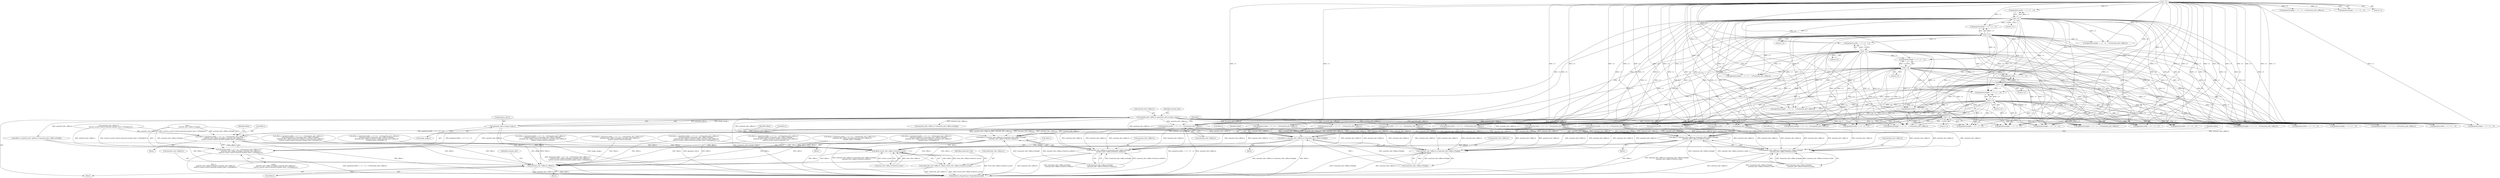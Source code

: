 digraph "0_ImageMagick6_f6ffc702c6eecd963587273a429dcd608c648984@pointer" {
"1000874" [label="(Call,(geometry.width == 0 ? -1.0 : 1.0)*annotate_info->affine.tx)"];
"1000881" [label="(Call,-1.0)"];
"1000613" [label="(Call,-1.0)"];
"1001426" [label="(Call,-1.0)"];
"1001364" [label="(Call,-1.0)"];
"1001547" [label="(Call,-1.0)"];
"1001490" [label="(Call,-1.0)"];
"1001201" [label="(Call,-1.0)"];
"1001135" [label="(Call,-1.0)"];
"1000433" [label="(Call,annotate_info->affine.tx=geometry_info.xi-image->page.x)"];
"1000439" [label="(Call,geometry_info.xi-image->page.x)"];
"1000869" [label="(Call,offset.x=(geometry.width == 0 ? -1.0 : 1.0)*annotate_info->affine.tx+i*\n          annotate_info->affine.ry*height+annotate_info->affine.ry*\n          (metrics.ascent+metrics.descent-(number_lines-1.0)*height)/2.0)"];
"1001807" [label="(Call,offset.x-draw_info->affine.ry*metrics.ascent)"];
"1001801" [label="(Call,undercolor_info->affine.tx=offset.x-draw_info->affine.ry*metrics.ascent)"];
"1001870" [label="(Call,annotate_info->affine.tx=offset.x)"];
"1000873" [label="(Call,(geometry.width == 0 ? -1.0 : 1.0)*annotate_info->affine.tx+i*\n          annotate_info->affine.ry*height+annotate_info->affine.ry*\n          (metrics.ascent+metrics.descent-(number_lines-1.0)*height)/2.0)"];
"1001601" [label="(Call,offset.x=annotate_info->affine.tx+i*annotate_info->affine.ry*height)"];
"1001605" [label="(Call,annotate_info->affine.tx+i*annotate_info->affine.ry*height)"];
"1001642" [label="(Call,offset.x=annotate_info->affine.tx+i*annotate_info->affine.ry*height-\n          annotate_info->affine.sx*metrics.width/2.0)"];
"1001646" [label="(Call,annotate_info->affine.tx+i*annotate_info->affine.ry*height-\n          annotate_info->affine.sx*metrics.width/2.0)"];
"1001707" [label="(Call,offset.x=annotate_info->affine.tx+i*annotate_info->affine.ry*height-\n          annotate_info->affine.sx*metrics.width)"];
"1001711" [label="(Call,annotate_info->affine.tx+i*annotate_info->affine.ry*height-\n          annotate_info->affine.sx*metrics.width)"];
"1001647" [label="(Call,annotate_info->affine.tx)"];
"1000763" [label="(Call,(geometry.width == 0 ? 1.0 : -1.0)*annotate_info->affine.tx)"];
"1001808" [label="(Call,offset.x)"];
"1000873" [label="(Call,(geometry.width == 0 ? -1.0 : 1.0)*annotate_info->affine.tx+i*\n          annotate_info->affine.ry*height+annotate_info->affine.ry*\n          (metrics.ascent+metrics.descent-(number_lines-1.0)*height)/2.0)"];
"1001427" [label="(Literal,1.0)"];
"1001128" [label="(Call,geometry.width == 0 ? 1.0 : -1.0)"];
"1000925" [label="(Call,(geometry.height == 0 ? -1.0 : 1.0)*annotate_info->affine.ty)"];
"1001823" [label="(Identifier,undercolor_info)"];
"1001602" [label="(Call,offset.x)"];
"1001646" [label="(Call,annotate_info->affine.tx+i*annotate_info->affine.ry*height-\n          annotate_info->affine.sx*metrics.width/2.0)"];
"1000443" [label="(Call,image->page.x)"];
"1001364" [label="(Call,-1.0)"];
"1000764" [label="(Call,geometry.width == 0 ? 1.0 : -1.0)"];
"1001418" [label="(Call,(geometry.height == 0 ? 1.0 : -1.0)*annotate_info->affine.ty)"];
"1001807" [label="(Call,offset.x-draw_info->affine.ry*metrics.ascent)"];
"1000869" [label="(Call,offset.x=(geometry.width == 0 ? -1.0 : 1.0)*annotate_info->affine.tx+i*\n          annotate_info->affine.ry*height+annotate_info->affine.ry*\n          (metrics.ascent+metrics.descent-(number_lines-1.0)*height)/2.0)"];
"1000451" [label="(Identifier,annotate_info)"];
"1000440" [label="(Call,geometry_info.xi)"];
"1001711" [label="(Call,annotate_info->affine.tx+i*annotate_info->affine.ry*height-\n          annotate_info->affine.sx*metrics.width)"];
"1001265" [label="(Call,geometry.width == 0 ? -1.0 : 1.0)"];
"1001708" [label="(Call,offset.x)"];
"1001202" [label="(Literal,1.0)"];
"1000613" [label="(Call,-1.0)"];
"1001622" [label="(Identifier,offset)"];
"1000884" [label="(Call,annotate_info->affine.tx)"];
"1001055" [label="(Call,(geometry.height == 0 ? -1.0 : 1.0)*annotate_info->affine.ty)"];
"1000986" [label="(Call,(geometry.width == 0 ? -1.0 : 1.0)*annotate_info->affine.tx)"];
"1001882" [label="(Identifier,annotate_info)"];
"1001305" [label="(Call,(geometry.height == 0 ? 1.0 : -1.0)*annotate_info->affine.ty)"];
"1000606" [label="(Call,(geometry.height == 0 ? -1.0 : 1.0)*annotate_info->affine.ty)"];
"1000643" [label="(Call,offset.x=(geometry.width == 0 ? -1.0 : 1.0)*annotate_info->affine.tx+\n          geometry.width/2.0+i*annotate_info->affine.ry*height-\n          annotate_info->affine.sx*metrics.width/2.0+annotate_info->affine.ry*\n          (metrics.ascent+metrics.descent))"];
"1001717" [label="(Call,i*annotate_info->affine.ry*height-\n          annotate_info->affine.sx*metrics.width)"];
"1000899" [label="(Call,annotate_info->affine.ry*\n          (metrics.ascent+metrics.descent-(number_lines-1.0)*height)/2.0)"];
"1002056" [label="(MethodReturn,MagickExport MagickBooleanType)"];
"1001306" [label="(Call,geometry.height == 0 ? 1.0 : -1.0)"];
"1001707" [label="(Call,offset.x=annotate_info->affine.tx+i*annotate_info->affine.ry*height-\n          annotate_info->affine.sx*metrics.width)"];
"1001419" [label="(Call,geometry.height == 0 ? 1.0 : -1.0)"];
"1001876" [label="(Call,offset.x)"];
"1001540" [label="(Call,geometry.height == 0 ? 1.0 : -1.0)"];
"1000758" [label="(Call,offset.x=(geometry.width == 0 ? 1.0 : -1.0)*annotate_info->affine.tx+\n          geometry.width+i*annotate_info->affine.ry*height-\n          annotate_info->affine.sx*metrics.width+annotate_info->affine.ry*\n          (metrics.ascent+metrics.descent)-1.0)"];
"1001056" [label="(Call,geometry.height == 0 ? -1.0 : 1.0)"];
"1000889" [label="(Call,i*\n          annotate_info->affine.ry*height+annotate_info->affine.ry*\n          (metrics.ascent+metrics.descent-(number_lines-1.0)*height)/2.0)"];
"1000439" [label="(Call,geometry_info.xi-image->page.x)"];
"1001483" [label="(Call,geometry.width == 0 ? 1.0 : -1.0)"];
"1000607" [label="(Call,geometry.height == 0 ? -1.0 : 1.0)"];
"1001642" [label="(Call,offset.x=annotate_info->affine.tx+i*annotate_info->affine.ry*height-\n          annotate_info->affine.sx*metrics.width/2.0)"];
"1000922" [label="(Identifier,offset)"];
"1000890" [label="(Call,i*\n          annotate_info->affine.ry*height)"];
"1000822" [label="(Call,(geometry.height == 0 ? -1.0 : 1.0)*annotate_info->affine.ty)"];
"1001871" [label="(Call,annotate_info->affine.tx)"];
"1000649" [label="(Call,geometry.width == 0 ? -1.0 : 1.0)"];
"1000987" [label="(Call,geometry.width == 0 ? -1.0 : 1.0)"];
"1000981" [label="(Call,offset.x=(geometry.width == 0 ? -1.0 : 1.0)*annotate_info->affine.tx+\n          geometry.width/2.0+i*annotate_info->affine.ry*height-\n          annotate_info->affine.sx*metrics.width/2.0+annotate_info->affine.ry*\n          (metrics.ascent+metrics.descent-(number_lines-1)*height)/2.0)"];
"1001547" [label="(Call,-1.0)"];
"1001357" [label="(Call,(geometry.width == 0 ? -1.0 : 1.0)*annotate_info->affine.tx)"];
"1001426" [label="(Call,-1.0)"];
"1001712" [label="(Call,annotate_info->affine.tx)"];
"1001195" [label="(Call,geometry.height == 0 ? -1.0 : 1.0)"];
"1001264" [label="(Call,(geometry.width == 0 ? -1.0 : 1.0)*annotate_info->affine.tx)"];
"1000891" [label="(Identifier,i)"];
"1001801" [label="(Call,undercolor_info->affine.tx=offset.x-draw_info->affine.ry*metrics.ascent)"];
"1001870" [label="(Call,annotate_info->affine.tx=offset.x)"];
"1001802" [label="(Call,undercolor_info->affine.tx)"];
"1001539" [label="(Call,(geometry.height == 0 ? 1.0 : -1.0)*annotate_info->affine.ty)"];
"1001611" [label="(Call,i*annotate_info->affine.ry*height)"];
"1000648" [label="(Call,(geometry.width == 0 ? -1.0 : 1.0)*annotate_info->affine.tx)"];
"1000433" [label="(Call,annotate_info->affine.tx=geometry_info.xi-image->page.x)"];
"1000710" [label="(Call,geometry.height == 0 ? -1.0 : 1.0)"];
"1000881" [label="(Call,-1.0)"];
"1001194" [label="(Call,(geometry.height == 0 ? -1.0 : 1.0)*annotate_info->affine.ty)"];
"1000875" [label="(Call,geometry.width == 0 ? -1.0 : 1.0)"];
"1001601" [label="(Call,offset.x=annotate_info->affine.tx+i*annotate_info->affine.ry*height)"];
"1001491" [label="(Literal,1.0)"];
"1001738" [label="(Identifier,offset)"];
"1000926" [label="(Call,geometry.height == 0 ? -1.0 : 1.0)"];
"1000868" [label="(Block,)"];
"1000558" [label="(Call,offset.x=(geometry.width == 0 ? -1.0 : 1.0)*annotate_info->affine.tx+i*\n          annotate_info->affine.ry*height+annotate_info->affine.ry*\n          (metrics.ascent+metrics.descent))"];
"1000823" [label="(Call,geometry.height == 0 ? -1.0 : 1.0)"];
"1001358" [label="(Call,geometry.width == 0 ? -1.0 : 1.0)"];
"1000874" [label="(Call,(geometry.width == 0 ? -1.0 : 1.0)*annotate_info->affine.tx)"];
"1001136" [label="(Literal,1.0)"];
"1000424" [label="(Block,)"];
"1000434" [label="(Call,annotate_info->affine.tx)"];
"1001600" [label="(Block,)"];
"1000882" [label="(Literal,1.0)"];
"1001482" [label="(Call,(geometry.width == 0 ? 1.0 : -1.0)*annotate_info->affine.tx)"];
"1001776" [label="(Block,)"];
"1000564" [label="(Call,geometry.width == 0 ? -1.0 : 1.0)"];
"1001490" [label="(Call,-1.0)"];
"1001122" [label="(Call,offset.x=(geometry.width == 0 ? 1.0 : -1.0)*annotate_info->affine.tx+\n          geometry.width+i*annotate_info->affine.ry*height-\n          annotate_info->affine.sx*metrics.width+annotate_info->affine.ry*\n          (metrics.ascent+metrics.descent-(number_lines-1.0)*height)/2.0-1.0)"];
"1001352" [label="(Call,offset.x=(geometry.width == 0 ? -1.0 : 1.0)*annotate_info->affine.tx+\n          geometry.width/2.0+i*annotate_info->affine.ry*height-\n          annotate_info->affine.sx*metrics.width/2.0-annotate_info->affine.ry*\n          (number_lines-1.0)*height/2.0)"];
"1001606" [label="(Call,annotate_info->affine.tx)"];
"1000521" [label="(Call,annotate_info->affine.tx+i*annotate_info->affine.ry*height)"];
"1001641" [label="(Block,)"];
"1001675" [label="(Identifier,offset)"];
"1001548" [label="(Literal,1.0)"];
"1001135" [label="(Call,-1.0)"];
"1000614" [label="(Literal,1.0)"];
"1000517" [label="(Call,offset.x=annotate_info->affine.tx+i*annotate_info->affine.ry*height)"];
"1000870" [label="(Call,offset.x)"];
"1001643" [label="(Call,offset.x)"];
"1001706" [label="(Block,)"];
"1001477" [label="(Call,offset.x=(geometry.width == 0 ? 1.0 : -1.0)*annotate_info->affine.tx+\n          geometry.width+i*annotate_info->affine.ry*height-\n          annotate_info->affine.sx*metrics.width-annotate_info->affine.ry*\n          (number_lines-1.0)*height-1.0)"];
"1001201" [label="(Call,-1.0)"];
"1001652" [label="(Call,i*annotate_info->affine.ry*height-\n          annotate_info->affine.sx*metrics.width/2.0)"];
"1001365" [label="(Literal,1.0)"];
"1000563" [label="(Call,(geometry.width == 0 ? -1.0 : 1.0)*annotate_info->affine.tx)"];
"1001127" [label="(Call,(geometry.width == 0 ? 1.0 : -1.0)*annotate_info->affine.tx)"];
"1001259" [label="(Call,offset.x=(geometry.width == 0 ? -1.0 : 1.0)*annotate_info->affine.tx+i*\n          annotate_info->affine.ry*height-annotate_info->affine.ry*\n          (number_lines-1.0)*height)"];
"1000709" [label="(Call,(geometry.height == 0 ? -1.0 : 1.0)*annotate_info->affine.ty)"];
"1001605" [label="(Call,annotate_info->affine.tx+i*annotate_info->affine.ry*height)"];
"1001811" [label="(Call,draw_info->affine.ry*metrics.ascent)"];
"1000874" -> "1000873"  [label="AST: "];
"1000874" -> "1000884"  [label="CFG: "];
"1000875" -> "1000874"  [label="AST: "];
"1000884" -> "1000874"  [label="AST: "];
"1000891" -> "1000874"  [label="CFG: "];
"1000874" -> "1002056"  [label="DDG: annotate_info->affine.tx"];
"1000874" -> "1002056"  [label="DDG: geometry.width == 0 ? -1.0 : 1.0"];
"1000874" -> "1000869"  [label="DDG: geometry.width == 0 ? -1.0 : 1.0"];
"1000874" -> "1000869"  [label="DDG: annotate_info->affine.tx"];
"1000874" -> "1000873"  [label="DDG: geometry.width == 0 ? -1.0 : 1.0"];
"1000874" -> "1000873"  [label="DDG: annotate_info->affine.tx"];
"1000881" -> "1000874"  [label="DDG: 1.0"];
"1000613" -> "1000874"  [label="DDG: 1.0"];
"1001426" -> "1000874"  [label="DDG: 1.0"];
"1001364" -> "1000874"  [label="DDG: 1.0"];
"1001547" -> "1000874"  [label="DDG: 1.0"];
"1001490" -> "1000874"  [label="DDG: 1.0"];
"1001201" -> "1000874"  [label="DDG: 1.0"];
"1001135" -> "1000874"  [label="DDG: 1.0"];
"1000433" -> "1000874"  [label="DDG: annotate_info->affine.tx"];
"1000874" -> "1001601"  [label="DDG: annotate_info->affine.tx"];
"1000874" -> "1001605"  [label="DDG: annotate_info->affine.tx"];
"1000874" -> "1001642"  [label="DDG: annotate_info->affine.tx"];
"1000874" -> "1001646"  [label="DDG: annotate_info->affine.tx"];
"1000874" -> "1001707"  [label="DDG: annotate_info->affine.tx"];
"1000874" -> "1001711"  [label="DDG: annotate_info->affine.tx"];
"1000881" -> "1000875"  [label="AST: "];
"1000881" -> "1000882"  [label="CFG: "];
"1000882" -> "1000881"  [label="AST: "];
"1000875" -> "1000881"  [label="CFG: "];
"1000881" -> "1000563"  [label="DDG: 1.0"];
"1000881" -> "1000564"  [label="DDG: 1.0"];
"1000881" -> "1000648"  [label="DDG: 1.0"];
"1000881" -> "1000649"  [label="DDG: 1.0"];
"1000881" -> "1000709"  [label="DDG: 1.0"];
"1000881" -> "1000710"  [label="DDG: 1.0"];
"1000881" -> "1000763"  [label="DDG: 1.0"];
"1000881" -> "1000764"  [label="DDG: 1.0"];
"1000881" -> "1000822"  [label="DDG: 1.0"];
"1000881" -> "1000823"  [label="DDG: 1.0"];
"1000881" -> "1000875"  [label="DDG: 1.0"];
"1000881" -> "1000925"  [label="DDG: 1.0"];
"1000881" -> "1000926"  [label="DDG: 1.0"];
"1000881" -> "1000986"  [label="DDG: 1.0"];
"1000881" -> "1000987"  [label="DDG: 1.0"];
"1000881" -> "1001055"  [label="DDG: 1.0"];
"1000881" -> "1001056"  [label="DDG: 1.0"];
"1000881" -> "1001264"  [label="DDG: 1.0"];
"1000881" -> "1001265"  [label="DDG: 1.0"];
"1000881" -> "1001305"  [label="DDG: 1.0"];
"1000881" -> "1001306"  [label="DDG: 1.0"];
"1000613" -> "1000607"  [label="AST: "];
"1000613" -> "1000614"  [label="CFG: "];
"1000614" -> "1000613"  [label="AST: "];
"1000607" -> "1000613"  [label="CFG: "];
"1000613" -> "1000563"  [label="DDG: 1.0"];
"1000613" -> "1000564"  [label="DDG: 1.0"];
"1000613" -> "1000606"  [label="DDG: 1.0"];
"1000613" -> "1000607"  [label="DDG: 1.0"];
"1000613" -> "1000648"  [label="DDG: 1.0"];
"1000613" -> "1000649"  [label="DDG: 1.0"];
"1000613" -> "1000709"  [label="DDG: 1.0"];
"1000613" -> "1000710"  [label="DDG: 1.0"];
"1000613" -> "1000763"  [label="DDG: 1.0"];
"1000613" -> "1000764"  [label="DDG: 1.0"];
"1000613" -> "1000822"  [label="DDG: 1.0"];
"1000613" -> "1000823"  [label="DDG: 1.0"];
"1000613" -> "1000875"  [label="DDG: 1.0"];
"1000613" -> "1000925"  [label="DDG: 1.0"];
"1000613" -> "1000926"  [label="DDG: 1.0"];
"1000613" -> "1000986"  [label="DDG: 1.0"];
"1000613" -> "1000987"  [label="DDG: 1.0"];
"1000613" -> "1001055"  [label="DDG: 1.0"];
"1000613" -> "1001056"  [label="DDG: 1.0"];
"1000613" -> "1001127"  [label="DDG: 1.0"];
"1000613" -> "1001128"  [label="DDG: 1.0"];
"1000613" -> "1001194"  [label="DDG: 1.0"];
"1000613" -> "1001195"  [label="DDG: 1.0"];
"1000613" -> "1001264"  [label="DDG: 1.0"];
"1000613" -> "1001265"  [label="DDG: 1.0"];
"1000613" -> "1001305"  [label="DDG: 1.0"];
"1000613" -> "1001306"  [label="DDG: 1.0"];
"1000613" -> "1001357"  [label="DDG: 1.0"];
"1000613" -> "1001358"  [label="DDG: 1.0"];
"1000613" -> "1001418"  [label="DDG: 1.0"];
"1000613" -> "1001419"  [label="DDG: 1.0"];
"1000613" -> "1001482"  [label="DDG: 1.0"];
"1000613" -> "1001483"  [label="DDG: 1.0"];
"1000613" -> "1001539"  [label="DDG: 1.0"];
"1000613" -> "1001540"  [label="DDG: 1.0"];
"1001426" -> "1001419"  [label="AST: "];
"1001426" -> "1001427"  [label="CFG: "];
"1001427" -> "1001426"  [label="AST: "];
"1001419" -> "1001426"  [label="CFG: "];
"1001426" -> "1000563"  [label="DDG: 1.0"];
"1001426" -> "1000564"  [label="DDG: 1.0"];
"1001426" -> "1000648"  [label="DDG: 1.0"];
"1001426" -> "1000649"  [label="DDG: 1.0"];
"1001426" -> "1000709"  [label="DDG: 1.0"];
"1001426" -> "1000710"  [label="DDG: 1.0"];
"1001426" -> "1000763"  [label="DDG: 1.0"];
"1001426" -> "1000764"  [label="DDG: 1.0"];
"1001426" -> "1000822"  [label="DDG: 1.0"];
"1001426" -> "1000823"  [label="DDG: 1.0"];
"1001426" -> "1000875"  [label="DDG: 1.0"];
"1001426" -> "1000925"  [label="DDG: 1.0"];
"1001426" -> "1000926"  [label="DDG: 1.0"];
"1001426" -> "1000986"  [label="DDG: 1.0"];
"1001426" -> "1000987"  [label="DDG: 1.0"];
"1001426" -> "1001055"  [label="DDG: 1.0"];
"1001426" -> "1001056"  [label="DDG: 1.0"];
"1001426" -> "1001264"  [label="DDG: 1.0"];
"1001426" -> "1001265"  [label="DDG: 1.0"];
"1001426" -> "1001305"  [label="DDG: 1.0"];
"1001426" -> "1001306"  [label="DDG: 1.0"];
"1001426" -> "1001418"  [label="DDG: 1.0"];
"1001426" -> "1001419"  [label="DDG: 1.0"];
"1001364" -> "1001358"  [label="AST: "];
"1001364" -> "1001365"  [label="CFG: "];
"1001365" -> "1001364"  [label="AST: "];
"1001358" -> "1001364"  [label="CFG: "];
"1001364" -> "1000563"  [label="DDG: 1.0"];
"1001364" -> "1000564"  [label="DDG: 1.0"];
"1001364" -> "1000648"  [label="DDG: 1.0"];
"1001364" -> "1000649"  [label="DDG: 1.0"];
"1001364" -> "1000709"  [label="DDG: 1.0"];
"1001364" -> "1000710"  [label="DDG: 1.0"];
"1001364" -> "1000763"  [label="DDG: 1.0"];
"1001364" -> "1000764"  [label="DDG: 1.0"];
"1001364" -> "1000822"  [label="DDG: 1.0"];
"1001364" -> "1000823"  [label="DDG: 1.0"];
"1001364" -> "1000875"  [label="DDG: 1.0"];
"1001364" -> "1000925"  [label="DDG: 1.0"];
"1001364" -> "1000926"  [label="DDG: 1.0"];
"1001364" -> "1000986"  [label="DDG: 1.0"];
"1001364" -> "1000987"  [label="DDG: 1.0"];
"1001364" -> "1001055"  [label="DDG: 1.0"];
"1001364" -> "1001056"  [label="DDG: 1.0"];
"1001364" -> "1001264"  [label="DDG: 1.0"];
"1001364" -> "1001265"  [label="DDG: 1.0"];
"1001364" -> "1001305"  [label="DDG: 1.0"];
"1001364" -> "1001306"  [label="DDG: 1.0"];
"1001364" -> "1001357"  [label="DDG: 1.0"];
"1001364" -> "1001358"  [label="DDG: 1.0"];
"1001364" -> "1001418"  [label="DDG: 1.0"];
"1001364" -> "1001419"  [label="DDG: 1.0"];
"1001547" -> "1001540"  [label="AST: "];
"1001547" -> "1001548"  [label="CFG: "];
"1001548" -> "1001547"  [label="AST: "];
"1001540" -> "1001547"  [label="CFG: "];
"1001547" -> "1000563"  [label="DDG: 1.0"];
"1001547" -> "1000564"  [label="DDG: 1.0"];
"1001547" -> "1000648"  [label="DDG: 1.0"];
"1001547" -> "1000649"  [label="DDG: 1.0"];
"1001547" -> "1000709"  [label="DDG: 1.0"];
"1001547" -> "1000710"  [label="DDG: 1.0"];
"1001547" -> "1000763"  [label="DDG: 1.0"];
"1001547" -> "1000764"  [label="DDG: 1.0"];
"1001547" -> "1000822"  [label="DDG: 1.0"];
"1001547" -> "1000823"  [label="DDG: 1.0"];
"1001547" -> "1000875"  [label="DDG: 1.0"];
"1001547" -> "1000925"  [label="DDG: 1.0"];
"1001547" -> "1000926"  [label="DDG: 1.0"];
"1001547" -> "1000986"  [label="DDG: 1.0"];
"1001547" -> "1000987"  [label="DDG: 1.0"];
"1001547" -> "1001055"  [label="DDG: 1.0"];
"1001547" -> "1001056"  [label="DDG: 1.0"];
"1001547" -> "1001264"  [label="DDG: 1.0"];
"1001547" -> "1001265"  [label="DDG: 1.0"];
"1001547" -> "1001305"  [label="DDG: 1.0"];
"1001547" -> "1001306"  [label="DDG: 1.0"];
"1001547" -> "1001357"  [label="DDG: 1.0"];
"1001547" -> "1001358"  [label="DDG: 1.0"];
"1001547" -> "1001418"  [label="DDG: 1.0"];
"1001547" -> "1001419"  [label="DDG: 1.0"];
"1001547" -> "1001539"  [label="DDG: 1.0"];
"1001547" -> "1001540"  [label="DDG: 1.0"];
"1001490" -> "1001483"  [label="AST: "];
"1001490" -> "1001491"  [label="CFG: "];
"1001491" -> "1001490"  [label="AST: "];
"1001483" -> "1001490"  [label="CFG: "];
"1001490" -> "1000563"  [label="DDG: 1.0"];
"1001490" -> "1000564"  [label="DDG: 1.0"];
"1001490" -> "1000648"  [label="DDG: 1.0"];
"1001490" -> "1000649"  [label="DDG: 1.0"];
"1001490" -> "1000709"  [label="DDG: 1.0"];
"1001490" -> "1000710"  [label="DDG: 1.0"];
"1001490" -> "1000763"  [label="DDG: 1.0"];
"1001490" -> "1000764"  [label="DDG: 1.0"];
"1001490" -> "1000822"  [label="DDG: 1.0"];
"1001490" -> "1000823"  [label="DDG: 1.0"];
"1001490" -> "1000875"  [label="DDG: 1.0"];
"1001490" -> "1000925"  [label="DDG: 1.0"];
"1001490" -> "1000926"  [label="DDG: 1.0"];
"1001490" -> "1000986"  [label="DDG: 1.0"];
"1001490" -> "1000987"  [label="DDG: 1.0"];
"1001490" -> "1001055"  [label="DDG: 1.0"];
"1001490" -> "1001056"  [label="DDG: 1.0"];
"1001490" -> "1001264"  [label="DDG: 1.0"];
"1001490" -> "1001265"  [label="DDG: 1.0"];
"1001490" -> "1001305"  [label="DDG: 1.0"];
"1001490" -> "1001306"  [label="DDG: 1.0"];
"1001490" -> "1001357"  [label="DDG: 1.0"];
"1001490" -> "1001358"  [label="DDG: 1.0"];
"1001490" -> "1001418"  [label="DDG: 1.0"];
"1001490" -> "1001419"  [label="DDG: 1.0"];
"1001490" -> "1001482"  [label="DDG: 1.0"];
"1001490" -> "1001483"  [label="DDG: 1.0"];
"1001490" -> "1001539"  [label="DDG: 1.0"];
"1001490" -> "1001540"  [label="DDG: 1.0"];
"1001201" -> "1001195"  [label="AST: "];
"1001201" -> "1001202"  [label="CFG: "];
"1001202" -> "1001201"  [label="AST: "];
"1001195" -> "1001201"  [label="CFG: "];
"1001201" -> "1000563"  [label="DDG: 1.0"];
"1001201" -> "1000564"  [label="DDG: 1.0"];
"1001201" -> "1000648"  [label="DDG: 1.0"];
"1001201" -> "1000649"  [label="DDG: 1.0"];
"1001201" -> "1000709"  [label="DDG: 1.0"];
"1001201" -> "1000710"  [label="DDG: 1.0"];
"1001201" -> "1000763"  [label="DDG: 1.0"];
"1001201" -> "1000764"  [label="DDG: 1.0"];
"1001201" -> "1000822"  [label="DDG: 1.0"];
"1001201" -> "1000823"  [label="DDG: 1.0"];
"1001201" -> "1000875"  [label="DDG: 1.0"];
"1001201" -> "1000925"  [label="DDG: 1.0"];
"1001201" -> "1000926"  [label="DDG: 1.0"];
"1001201" -> "1000986"  [label="DDG: 1.0"];
"1001201" -> "1000987"  [label="DDG: 1.0"];
"1001201" -> "1001055"  [label="DDG: 1.0"];
"1001201" -> "1001056"  [label="DDG: 1.0"];
"1001201" -> "1001194"  [label="DDG: 1.0"];
"1001201" -> "1001195"  [label="DDG: 1.0"];
"1001201" -> "1001264"  [label="DDG: 1.0"];
"1001201" -> "1001265"  [label="DDG: 1.0"];
"1001201" -> "1001305"  [label="DDG: 1.0"];
"1001201" -> "1001306"  [label="DDG: 1.0"];
"1001201" -> "1001357"  [label="DDG: 1.0"];
"1001201" -> "1001358"  [label="DDG: 1.0"];
"1001201" -> "1001418"  [label="DDG: 1.0"];
"1001201" -> "1001419"  [label="DDG: 1.0"];
"1001201" -> "1001482"  [label="DDG: 1.0"];
"1001201" -> "1001483"  [label="DDG: 1.0"];
"1001201" -> "1001539"  [label="DDG: 1.0"];
"1001201" -> "1001540"  [label="DDG: 1.0"];
"1001135" -> "1001128"  [label="AST: "];
"1001135" -> "1001136"  [label="CFG: "];
"1001136" -> "1001135"  [label="AST: "];
"1001128" -> "1001135"  [label="CFG: "];
"1001135" -> "1000563"  [label="DDG: 1.0"];
"1001135" -> "1000564"  [label="DDG: 1.0"];
"1001135" -> "1000648"  [label="DDG: 1.0"];
"1001135" -> "1000649"  [label="DDG: 1.0"];
"1001135" -> "1000709"  [label="DDG: 1.0"];
"1001135" -> "1000710"  [label="DDG: 1.0"];
"1001135" -> "1000763"  [label="DDG: 1.0"];
"1001135" -> "1000764"  [label="DDG: 1.0"];
"1001135" -> "1000822"  [label="DDG: 1.0"];
"1001135" -> "1000823"  [label="DDG: 1.0"];
"1001135" -> "1000875"  [label="DDG: 1.0"];
"1001135" -> "1000925"  [label="DDG: 1.0"];
"1001135" -> "1000926"  [label="DDG: 1.0"];
"1001135" -> "1000986"  [label="DDG: 1.0"];
"1001135" -> "1000987"  [label="DDG: 1.0"];
"1001135" -> "1001055"  [label="DDG: 1.0"];
"1001135" -> "1001056"  [label="DDG: 1.0"];
"1001135" -> "1001127"  [label="DDG: 1.0"];
"1001135" -> "1001128"  [label="DDG: 1.0"];
"1001135" -> "1001194"  [label="DDG: 1.0"];
"1001135" -> "1001195"  [label="DDG: 1.0"];
"1001135" -> "1001264"  [label="DDG: 1.0"];
"1001135" -> "1001265"  [label="DDG: 1.0"];
"1001135" -> "1001305"  [label="DDG: 1.0"];
"1001135" -> "1001306"  [label="DDG: 1.0"];
"1001135" -> "1001357"  [label="DDG: 1.0"];
"1001135" -> "1001358"  [label="DDG: 1.0"];
"1001135" -> "1001418"  [label="DDG: 1.0"];
"1001135" -> "1001419"  [label="DDG: 1.0"];
"1001135" -> "1001482"  [label="DDG: 1.0"];
"1001135" -> "1001483"  [label="DDG: 1.0"];
"1001135" -> "1001539"  [label="DDG: 1.0"];
"1001135" -> "1001540"  [label="DDG: 1.0"];
"1000433" -> "1000424"  [label="AST: "];
"1000433" -> "1000439"  [label="CFG: "];
"1000434" -> "1000433"  [label="AST: "];
"1000439" -> "1000433"  [label="AST: "];
"1000451" -> "1000433"  [label="CFG: "];
"1000433" -> "1002056"  [label="DDG: geometry_info.xi-image->page.x"];
"1000439" -> "1000433"  [label="DDG: geometry_info.xi"];
"1000439" -> "1000433"  [label="DDG: image->page.x"];
"1000433" -> "1000517"  [label="DDG: annotate_info->affine.tx"];
"1000433" -> "1000521"  [label="DDG: annotate_info->affine.tx"];
"1000433" -> "1000563"  [label="DDG: annotate_info->affine.tx"];
"1000433" -> "1000648"  [label="DDG: annotate_info->affine.tx"];
"1000433" -> "1000763"  [label="DDG: annotate_info->affine.tx"];
"1000433" -> "1000986"  [label="DDG: annotate_info->affine.tx"];
"1000433" -> "1001127"  [label="DDG: annotate_info->affine.tx"];
"1000433" -> "1001264"  [label="DDG: annotate_info->affine.tx"];
"1000433" -> "1001357"  [label="DDG: annotate_info->affine.tx"];
"1000433" -> "1001482"  [label="DDG: annotate_info->affine.tx"];
"1000433" -> "1001601"  [label="DDG: annotate_info->affine.tx"];
"1000433" -> "1001605"  [label="DDG: annotate_info->affine.tx"];
"1000433" -> "1001642"  [label="DDG: annotate_info->affine.tx"];
"1000433" -> "1001646"  [label="DDG: annotate_info->affine.tx"];
"1000433" -> "1001707"  [label="DDG: annotate_info->affine.tx"];
"1000433" -> "1001711"  [label="DDG: annotate_info->affine.tx"];
"1000439" -> "1000443"  [label="CFG: "];
"1000440" -> "1000439"  [label="AST: "];
"1000443" -> "1000439"  [label="AST: "];
"1000439" -> "1002056"  [label="DDG: image->page.x"];
"1000439" -> "1002056"  [label="DDG: geometry_info.xi"];
"1000869" -> "1000868"  [label="AST: "];
"1000869" -> "1000873"  [label="CFG: "];
"1000870" -> "1000869"  [label="AST: "];
"1000873" -> "1000869"  [label="AST: "];
"1000922" -> "1000869"  [label="CFG: "];
"1000869" -> "1002056"  [label="DDG: offset.x"];
"1000869" -> "1002056"  [label="DDG: (geometry.width == 0 ? -1.0 : 1.0)*annotate_info->affine.tx+i*\n          annotate_info->affine.ry*height+annotate_info->affine.ry*\n          (metrics.ascent+metrics.descent-(number_lines-1.0)*height)/2.0"];
"1000890" -> "1000869"  [label="DDG: i"];
"1000890" -> "1000869"  [label="DDG: annotate_info->affine.ry*height"];
"1000899" -> "1000869"  [label="DDG: annotate_info->affine.ry"];
"1000899" -> "1000869"  [label="DDG: (metrics.ascent+metrics.descent-(number_lines-1.0)*height)/2.0"];
"1000869" -> "1001807"  [label="DDG: offset.x"];
"1000869" -> "1001870"  [label="DDG: offset.x"];
"1001807" -> "1001801"  [label="AST: "];
"1001807" -> "1001811"  [label="CFG: "];
"1001808" -> "1001807"  [label="AST: "];
"1001811" -> "1001807"  [label="AST: "];
"1001801" -> "1001807"  [label="CFG: "];
"1001807" -> "1002056"  [label="DDG: draw_info->affine.ry*metrics.ascent"];
"1001807" -> "1001801"  [label="DDG: offset.x"];
"1001807" -> "1001801"  [label="DDG: draw_info->affine.ry*metrics.ascent"];
"1001642" -> "1001807"  [label="DDG: offset.x"];
"1001601" -> "1001807"  [label="DDG: offset.x"];
"1000517" -> "1001807"  [label="DDG: offset.x"];
"1000558" -> "1001807"  [label="DDG: offset.x"];
"1000758" -> "1001807"  [label="DDG: offset.x"];
"1001477" -> "1001807"  [label="DDG: offset.x"];
"1001259" -> "1001807"  [label="DDG: offset.x"];
"1000643" -> "1001807"  [label="DDG: offset.x"];
"1001122" -> "1001807"  [label="DDG: offset.x"];
"1001707" -> "1001807"  [label="DDG: offset.x"];
"1001352" -> "1001807"  [label="DDG: offset.x"];
"1000981" -> "1001807"  [label="DDG: offset.x"];
"1001811" -> "1001807"  [label="DDG: draw_info->affine.ry"];
"1001811" -> "1001807"  [label="DDG: metrics.ascent"];
"1001807" -> "1001870"  [label="DDG: offset.x"];
"1001801" -> "1001776"  [label="AST: "];
"1001802" -> "1001801"  [label="AST: "];
"1001823" -> "1001801"  [label="CFG: "];
"1001801" -> "1002056"  [label="DDG: undercolor_info->affine.tx"];
"1001801" -> "1002056"  [label="DDG: offset.x-draw_info->affine.ry*metrics.ascent"];
"1001870" -> "1000424"  [label="AST: "];
"1001870" -> "1001876"  [label="CFG: "];
"1001871" -> "1001870"  [label="AST: "];
"1001876" -> "1001870"  [label="AST: "];
"1001882" -> "1001870"  [label="CFG: "];
"1001870" -> "1002056"  [label="DDG: annotate_info->affine.tx"];
"1001870" -> "1002056"  [label="DDG: offset.x"];
"1001642" -> "1001870"  [label="DDG: offset.x"];
"1000517" -> "1001870"  [label="DDG: offset.x"];
"1000558" -> "1001870"  [label="DDG: offset.x"];
"1000758" -> "1001870"  [label="DDG: offset.x"];
"1001477" -> "1001870"  [label="DDG: offset.x"];
"1001259" -> "1001870"  [label="DDG: offset.x"];
"1001601" -> "1001870"  [label="DDG: offset.x"];
"1000643" -> "1001870"  [label="DDG: offset.x"];
"1001122" -> "1001870"  [label="DDG: offset.x"];
"1001707" -> "1001870"  [label="DDG: offset.x"];
"1001352" -> "1001870"  [label="DDG: offset.x"];
"1000981" -> "1001870"  [label="DDG: offset.x"];
"1000873" -> "1000889"  [label="CFG: "];
"1000889" -> "1000873"  [label="AST: "];
"1000873" -> "1002056"  [label="DDG: (geometry.width == 0 ? -1.0 : 1.0)*annotate_info->affine.tx"];
"1000873" -> "1002056"  [label="DDG: i*\n          annotate_info->affine.ry*height+annotate_info->affine.ry*\n          (metrics.ascent+metrics.descent-(number_lines-1.0)*height)/2.0"];
"1000890" -> "1000873"  [label="DDG: i"];
"1000890" -> "1000873"  [label="DDG: annotate_info->affine.ry*height"];
"1000899" -> "1000873"  [label="DDG: annotate_info->affine.ry"];
"1000899" -> "1000873"  [label="DDG: (metrics.ascent+metrics.descent-(number_lines-1.0)*height)/2.0"];
"1001601" -> "1001600"  [label="AST: "];
"1001601" -> "1001605"  [label="CFG: "];
"1001602" -> "1001601"  [label="AST: "];
"1001605" -> "1001601"  [label="AST: "];
"1001622" -> "1001601"  [label="CFG: "];
"1001601" -> "1002056"  [label="DDG: annotate_info->affine.tx+i*annotate_info->affine.ry*height"];
"1001601" -> "1002056"  [label="DDG: offset.x"];
"1000986" -> "1001601"  [label="DDG: annotate_info->affine.tx"];
"1000763" -> "1001601"  [label="DDG: annotate_info->affine.tx"];
"1001127" -> "1001601"  [label="DDG: annotate_info->affine.tx"];
"1001482" -> "1001601"  [label="DDG: annotate_info->affine.tx"];
"1000648" -> "1001601"  [label="DDG: annotate_info->affine.tx"];
"1001357" -> "1001601"  [label="DDG: annotate_info->affine.tx"];
"1000563" -> "1001601"  [label="DDG: annotate_info->affine.tx"];
"1001264" -> "1001601"  [label="DDG: annotate_info->affine.tx"];
"1001611" -> "1001601"  [label="DDG: i"];
"1001611" -> "1001601"  [label="DDG: annotate_info->affine.ry*height"];
"1001605" -> "1001611"  [label="CFG: "];
"1001606" -> "1001605"  [label="AST: "];
"1001611" -> "1001605"  [label="AST: "];
"1001605" -> "1002056"  [label="DDG: i*annotate_info->affine.ry*height"];
"1001605" -> "1002056"  [label="DDG: annotate_info->affine.tx"];
"1000986" -> "1001605"  [label="DDG: annotate_info->affine.tx"];
"1000763" -> "1001605"  [label="DDG: annotate_info->affine.tx"];
"1001127" -> "1001605"  [label="DDG: annotate_info->affine.tx"];
"1001482" -> "1001605"  [label="DDG: annotate_info->affine.tx"];
"1000648" -> "1001605"  [label="DDG: annotate_info->affine.tx"];
"1001357" -> "1001605"  [label="DDG: annotate_info->affine.tx"];
"1000563" -> "1001605"  [label="DDG: annotate_info->affine.tx"];
"1001264" -> "1001605"  [label="DDG: annotate_info->affine.tx"];
"1001611" -> "1001605"  [label="DDG: i"];
"1001611" -> "1001605"  [label="DDG: annotate_info->affine.ry*height"];
"1001642" -> "1001641"  [label="AST: "];
"1001642" -> "1001646"  [label="CFG: "];
"1001643" -> "1001642"  [label="AST: "];
"1001646" -> "1001642"  [label="AST: "];
"1001675" -> "1001642"  [label="CFG: "];
"1001642" -> "1002056"  [label="DDG: offset.x"];
"1001642" -> "1002056"  [label="DDG: annotate_info->affine.tx+i*annotate_info->affine.ry*height-\n          annotate_info->affine.sx*metrics.width/2.0"];
"1000986" -> "1001642"  [label="DDG: annotate_info->affine.tx"];
"1000763" -> "1001642"  [label="DDG: annotate_info->affine.tx"];
"1001127" -> "1001642"  [label="DDG: annotate_info->affine.tx"];
"1001482" -> "1001642"  [label="DDG: annotate_info->affine.tx"];
"1000648" -> "1001642"  [label="DDG: annotate_info->affine.tx"];
"1001357" -> "1001642"  [label="DDG: annotate_info->affine.tx"];
"1000563" -> "1001642"  [label="DDG: annotate_info->affine.tx"];
"1001264" -> "1001642"  [label="DDG: annotate_info->affine.tx"];
"1001652" -> "1001642"  [label="DDG: i*annotate_info->affine.ry*height"];
"1001652" -> "1001642"  [label="DDG: annotate_info->affine.sx*metrics.width/2.0"];
"1001646" -> "1001652"  [label="CFG: "];
"1001647" -> "1001646"  [label="AST: "];
"1001652" -> "1001646"  [label="AST: "];
"1001646" -> "1002056"  [label="DDG: annotate_info->affine.tx"];
"1001646" -> "1002056"  [label="DDG: i*annotate_info->affine.ry*height-\n          annotate_info->affine.sx*metrics.width/2.0"];
"1000986" -> "1001646"  [label="DDG: annotate_info->affine.tx"];
"1000763" -> "1001646"  [label="DDG: annotate_info->affine.tx"];
"1001127" -> "1001646"  [label="DDG: annotate_info->affine.tx"];
"1001482" -> "1001646"  [label="DDG: annotate_info->affine.tx"];
"1000648" -> "1001646"  [label="DDG: annotate_info->affine.tx"];
"1001357" -> "1001646"  [label="DDG: annotate_info->affine.tx"];
"1000563" -> "1001646"  [label="DDG: annotate_info->affine.tx"];
"1001264" -> "1001646"  [label="DDG: annotate_info->affine.tx"];
"1001652" -> "1001646"  [label="DDG: i*annotate_info->affine.ry*height"];
"1001652" -> "1001646"  [label="DDG: annotate_info->affine.sx*metrics.width/2.0"];
"1001707" -> "1001706"  [label="AST: "];
"1001707" -> "1001711"  [label="CFG: "];
"1001708" -> "1001707"  [label="AST: "];
"1001711" -> "1001707"  [label="AST: "];
"1001738" -> "1001707"  [label="CFG: "];
"1001707" -> "1002056"  [label="DDG: offset.x"];
"1001707" -> "1002056"  [label="DDG: annotate_info->affine.tx+i*annotate_info->affine.ry*height-\n          annotate_info->affine.sx*metrics.width"];
"1000986" -> "1001707"  [label="DDG: annotate_info->affine.tx"];
"1000763" -> "1001707"  [label="DDG: annotate_info->affine.tx"];
"1001127" -> "1001707"  [label="DDG: annotate_info->affine.tx"];
"1001482" -> "1001707"  [label="DDG: annotate_info->affine.tx"];
"1000648" -> "1001707"  [label="DDG: annotate_info->affine.tx"];
"1001357" -> "1001707"  [label="DDG: annotate_info->affine.tx"];
"1000563" -> "1001707"  [label="DDG: annotate_info->affine.tx"];
"1001264" -> "1001707"  [label="DDG: annotate_info->affine.tx"];
"1001717" -> "1001707"  [label="DDG: i*annotate_info->affine.ry*height"];
"1001717" -> "1001707"  [label="DDG: annotate_info->affine.sx*metrics.width"];
"1001711" -> "1001717"  [label="CFG: "];
"1001712" -> "1001711"  [label="AST: "];
"1001717" -> "1001711"  [label="AST: "];
"1001711" -> "1002056"  [label="DDG: annotate_info->affine.tx"];
"1001711" -> "1002056"  [label="DDG: i*annotate_info->affine.ry*height-\n          annotate_info->affine.sx*metrics.width"];
"1000986" -> "1001711"  [label="DDG: annotate_info->affine.tx"];
"1000763" -> "1001711"  [label="DDG: annotate_info->affine.tx"];
"1001127" -> "1001711"  [label="DDG: annotate_info->affine.tx"];
"1001482" -> "1001711"  [label="DDG: annotate_info->affine.tx"];
"1000648" -> "1001711"  [label="DDG: annotate_info->affine.tx"];
"1001357" -> "1001711"  [label="DDG: annotate_info->affine.tx"];
"1000563" -> "1001711"  [label="DDG: annotate_info->affine.tx"];
"1001264" -> "1001711"  [label="DDG: annotate_info->affine.tx"];
"1001717" -> "1001711"  [label="DDG: i*annotate_info->affine.ry*height"];
"1001717" -> "1001711"  [label="DDG: annotate_info->affine.sx*metrics.width"];
}
